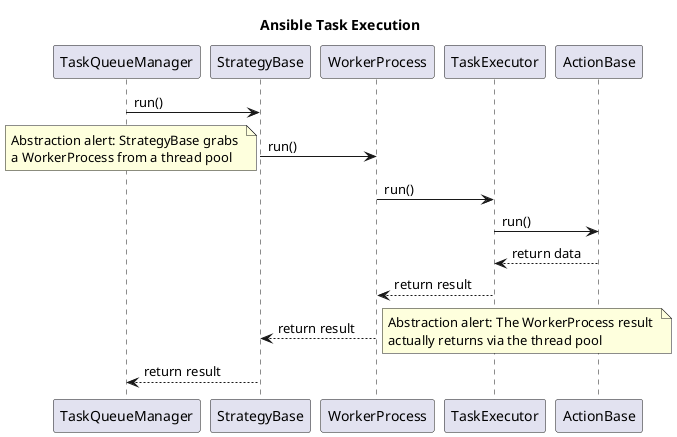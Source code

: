 @startuml

title Ansible Task Execution
TaskQueueManager->StrategyBase: run()
StrategyBase->WorkerProcess: run()
note left: Abstraction alert: StrategyBase grabs \na WorkerProcess from a thread pool
WorkerProcess->TaskExecutor: run()
TaskExecutor->ActionBase: run()
ActionBase-->TaskExecutor: return data
TaskExecutor-->WorkerProcess: return result
WorkerProcess-->StrategyBase: return result
note right: Abstraction alert: The WorkerProcess result \nactually returns via the thread pool
StrategyBase-->TaskQueueManager: return result

@enduml